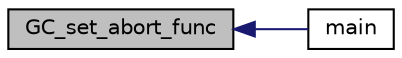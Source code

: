 digraph "GC_set_abort_func"
{
  edge [fontname="Helvetica",fontsize="10",labelfontname="Helvetica",labelfontsize="10"];
  node [fontname="Helvetica",fontsize="10",shape=record];
  rankdir="LR";
  Node3441 [label="GC_set_abort_func",height=0.2,width=0.4,color="black", fillcolor="grey75", style="filled", fontcolor="black"];
  Node3441 -> Node3442 [dir="back",color="midnightblue",fontsize="10",style="solid",fontname="Helvetica"];
  Node3442 [label="main",height=0.2,width=0.4,color="black", fillcolor="white", style="filled",URL="$d4/d12/3rd_party_2gc_2tests_2test_8c.html#a840291bc02cba5474a4cb46a9b9566fe"];
}

